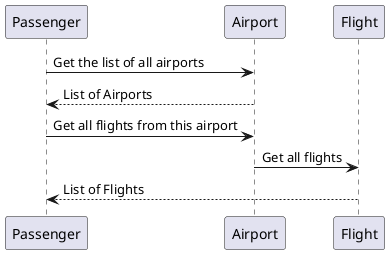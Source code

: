 @startuml
Passenger -> Airport: Get the list of all airports
Airport --> Passenger: List of Airports


Passenger -> Airport: Get all flights from this airport
Airport -> Flight: Get all flights

Flight --> Passenger: List of Flights
@enduml